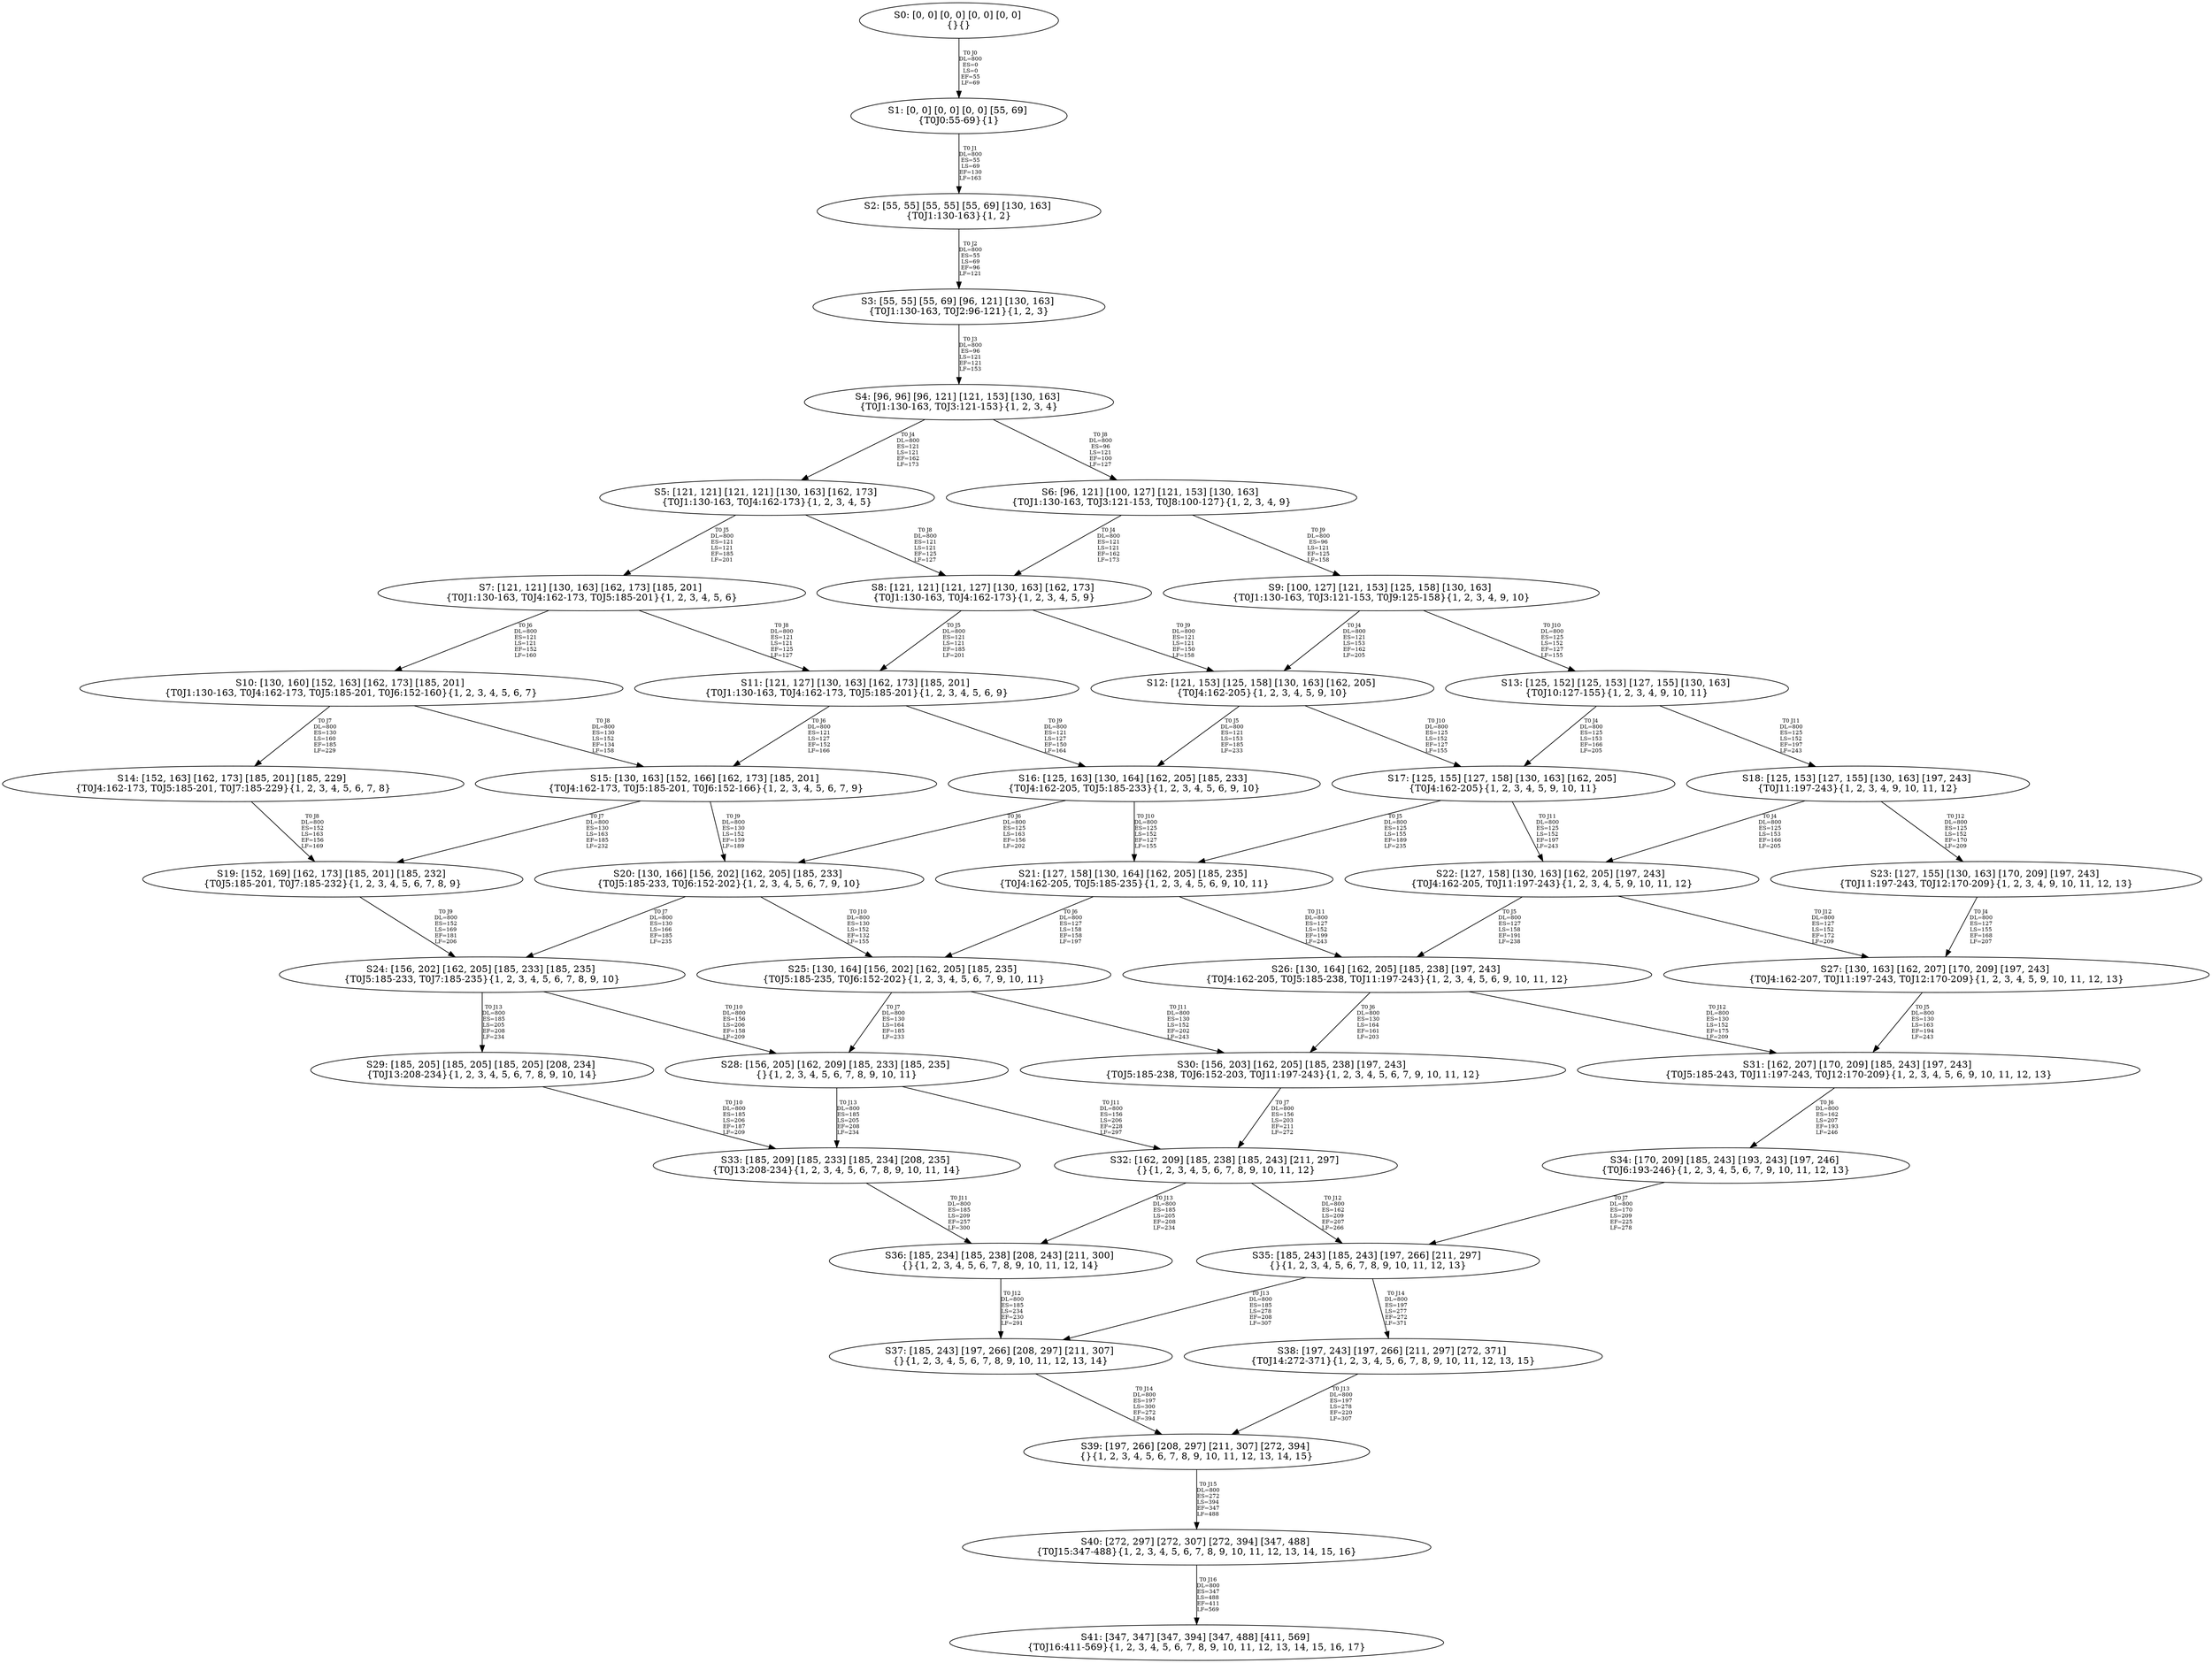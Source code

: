 digraph {
	S0[label="S0: [0, 0] [0, 0] [0, 0] [0, 0] \n{}{}"];
	S1[label="S1: [0, 0] [0, 0] [0, 0] [55, 69] \n{T0J0:55-69}{1}"];
	S2[label="S2: [55, 55] [55, 55] [55, 69] [130, 163] \n{T0J1:130-163}{1, 2}"];
	S3[label="S3: [55, 55] [55, 69] [96, 121] [130, 163] \n{T0J1:130-163, T0J2:96-121}{1, 2, 3}"];
	S4[label="S4: [96, 96] [96, 121] [121, 153] [130, 163] \n{T0J1:130-163, T0J3:121-153}{1, 2, 3, 4}"];
	S5[label="S5: [121, 121] [121, 121] [130, 163] [162, 173] \n{T0J1:130-163, T0J4:162-173}{1, 2, 3, 4, 5}"];
	S6[label="S6: [96, 121] [100, 127] [121, 153] [130, 163] \n{T0J1:130-163, T0J3:121-153, T0J8:100-127}{1, 2, 3, 4, 9}"];
	S7[label="S7: [121, 121] [130, 163] [162, 173] [185, 201] \n{T0J1:130-163, T0J4:162-173, T0J5:185-201}{1, 2, 3, 4, 5, 6}"];
	S8[label="S8: [121, 121] [121, 127] [130, 163] [162, 173] \n{T0J1:130-163, T0J4:162-173}{1, 2, 3, 4, 5, 9}"];
	S9[label="S9: [100, 127] [121, 153] [125, 158] [130, 163] \n{T0J1:130-163, T0J3:121-153, T0J9:125-158}{1, 2, 3, 4, 9, 10}"];
	S10[label="S10: [130, 160] [152, 163] [162, 173] [185, 201] \n{T0J1:130-163, T0J4:162-173, T0J5:185-201, T0J6:152-160}{1, 2, 3, 4, 5, 6, 7}"];
	S11[label="S11: [121, 127] [130, 163] [162, 173] [185, 201] \n{T0J1:130-163, T0J4:162-173, T0J5:185-201}{1, 2, 3, 4, 5, 6, 9}"];
	S12[label="S12: [121, 153] [125, 158] [130, 163] [162, 205] \n{T0J4:162-205}{1, 2, 3, 4, 5, 9, 10}"];
	S13[label="S13: [125, 152] [125, 153] [127, 155] [130, 163] \n{T0J10:127-155}{1, 2, 3, 4, 9, 10, 11}"];
	S14[label="S14: [152, 163] [162, 173] [185, 201] [185, 229] \n{T0J4:162-173, T0J5:185-201, T0J7:185-229}{1, 2, 3, 4, 5, 6, 7, 8}"];
	S15[label="S15: [130, 163] [152, 166] [162, 173] [185, 201] \n{T0J4:162-173, T0J5:185-201, T0J6:152-166}{1, 2, 3, 4, 5, 6, 7, 9}"];
	S16[label="S16: [125, 163] [130, 164] [162, 205] [185, 233] \n{T0J4:162-205, T0J5:185-233}{1, 2, 3, 4, 5, 6, 9, 10}"];
	S17[label="S17: [125, 155] [127, 158] [130, 163] [162, 205] \n{T0J4:162-205}{1, 2, 3, 4, 5, 9, 10, 11}"];
	S18[label="S18: [125, 153] [127, 155] [130, 163] [197, 243] \n{T0J11:197-243}{1, 2, 3, 4, 9, 10, 11, 12}"];
	S19[label="S19: [152, 169] [162, 173] [185, 201] [185, 232] \n{T0J5:185-201, T0J7:185-232}{1, 2, 3, 4, 5, 6, 7, 8, 9}"];
	S20[label="S20: [130, 166] [156, 202] [162, 205] [185, 233] \n{T0J5:185-233, T0J6:152-202}{1, 2, 3, 4, 5, 6, 7, 9, 10}"];
	S21[label="S21: [127, 158] [130, 164] [162, 205] [185, 235] \n{T0J4:162-205, T0J5:185-235}{1, 2, 3, 4, 5, 6, 9, 10, 11}"];
	S22[label="S22: [127, 158] [130, 163] [162, 205] [197, 243] \n{T0J4:162-205, T0J11:197-243}{1, 2, 3, 4, 5, 9, 10, 11, 12}"];
	S23[label="S23: [127, 155] [130, 163] [170, 209] [197, 243] \n{T0J11:197-243, T0J12:170-209}{1, 2, 3, 4, 9, 10, 11, 12, 13}"];
	S24[label="S24: [156, 202] [162, 205] [185, 233] [185, 235] \n{T0J5:185-233, T0J7:185-235}{1, 2, 3, 4, 5, 6, 7, 8, 9, 10}"];
	S25[label="S25: [130, 164] [156, 202] [162, 205] [185, 235] \n{T0J5:185-235, T0J6:152-202}{1, 2, 3, 4, 5, 6, 7, 9, 10, 11}"];
	S26[label="S26: [130, 164] [162, 205] [185, 238] [197, 243] \n{T0J4:162-205, T0J5:185-238, T0J11:197-243}{1, 2, 3, 4, 5, 6, 9, 10, 11, 12}"];
	S27[label="S27: [130, 163] [162, 207] [170, 209] [197, 243] \n{T0J4:162-207, T0J11:197-243, T0J12:170-209}{1, 2, 3, 4, 5, 9, 10, 11, 12, 13}"];
	S28[label="S28: [156, 205] [162, 209] [185, 233] [185, 235] \n{}{1, 2, 3, 4, 5, 6, 7, 8, 9, 10, 11}"];
	S29[label="S29: [185, 205] [185, 205] [185, 205] [208, 234] \n{T0J13:208-234}{1, 2, 3, 4, 5, 6, 7, 8, 9, 10, 14}"];
	S30[label="S30: [156, 203] [162, 205] [185, 238] [197, 243] \n{T0J5:185-238, T0J6:152-203, T0J11:197-243}{1, 2, 3, 4, 5, 6, 7, 9, 10, 11, 12}"];
	S31[label="S31: [162, 207] [170, 209] [185, 243] [197, 243] \n{T0J5:185-243, T0J11:197-243, T0J12:170-209}{1, 2, 3, 4, 5, 6, 9, 10, 11, 12, 13}"];
	S32[label="S32: [162, 209] [185, 238] [185, 243] [211, 297] \n{}{1, 2, 3, 4, 5, 6, 7, 8, 9, 10, 11, 12}"];
	S33[label="S33: [185, 209] [185, 233] [185, 234] [208, 235] \n{T0J13:208-234}{1, 2, 3, 4, 5, 6, 7, 8, 9, 10, 11, 14}"];
	S34[label="S34: [170, 209] [185, 243] [193, 243] [197, 246] \n{T0J6:193-246}{1, 2, 3, 4, 5, 6, 7, 9, 10, 11, 12, 13}"];
	S35[label="S35: [185, 243] [185, 243] [197, 266] [211, 297] \n{}{1, 2, 3, 4, 5, 6, 7, 8, 9, 10, 11, 12, 13}"];
	S36[label="S36: [185, 234] [185, 238] [208, 243] [211, 300] \n{}{1, 2, 3, 4, 5, 6, 7, 8, 9, 10, 11, 12, 14}"];
	S37[label="S37: [185, 243] [197, 266] [208, 297] [211, 307] \n{}{1, 2, 3, 4, 5, 6, 7, 8, 9, 10, 11, 12, 13, 14}"];
	S38[label="S38: [197, 243] [197, 266] [211, 297] [272, 371] \n{T0J14:272-371}{1, 2, 3, 4, 5, 6, 7, 8, 9, 10, 11, 12, 13, 15}"];
	S39[label="S39: [197, 266] [208, 297] [211, 307] [272, 394] \n{}{1, 2, 3, 4, 5, 6, 7, 8, 9, 10, 11, 12, 13, 14, 15}"];
	S40[label="S40: [272, 297] [272, 307] [272, 394] [347, 488] \n{T0J15:347-488}{1, 2, 3, 4, 5, 6, 7, 8, 9, 10, 11, 12, 13, 14, 15, 16}"];
	S41[label="S41: [347, 347] [347, 394] [347, 488] [411, 569] \n{T0J16:411-569}{1, 2, 3, 4, 5, 6, 7, 8, 9, 10, 11, 12, 13, 14, 15, 16, 17}"];
	S0 -> S1[label="T0 J0\nDL=800\nES=0\nLS=0\nEF=55\nLF=69",fontsize=8];
	S1 -> S2[label="T0 J1\nDL=800\nES=55\nLS=69\nEF=130\nLF=163",fontsize=8];
	S2 -> S3[label="T0 J2\nDL=800\nES=55\nLS=69\nEF=96\nLF=121",fontsize=8];
	S3 -> S4[label="T0 J3\nDL=800\nES=96\nLS=121\nEF=121\nLF=153",fontsize=8];
	S4 -> S5[label="T0 J4\nDL=800\nES=121\nLS=121\nEF=162\nLF=173",fontsize=8];
	S4 -> S6[label="T0 J8\nDL=800\nES=96\nLS=121\nEF=100\nLF=127",fontsize=8];
	S5 -> S7[label="T0 J5\nDL=800\nES=121\nLS=121\nEF=185\nLF=201",fontsize=8];
	S5 -> S8[label="T0 J8\nDL=800\nES=121\nLS=121\nEF=125\nLF=127",fontsize=8];
	S6 -> S8[label="T0 J4\nDL=800\nES=121\nLS=121\nEF=162\nLF=173",fontsize=8];
	S6 -> S9[label="T0 J9\nDL=800\nES=96\nLS=121\nEF=125\nLF=158",fontsize=8];
	S7 -> S10[label="T0 J6\nDL=800\nES=121\nLS=121\nEF=152\nLF=160",fontsize=8];
	S7 -> S11[label="T0 J8\nDL=800\nES=121\nLS=121\nEF=125\nLF=127",fontsize=8];
	S8 -> S11[label="T0 J5\nDL=800\nES=121\nLS=121\nEF=185\nLF=201",fontsize=8];
	S8 -> S12[label="T0 J9\nDL=800\nES=121\nLS=121\nEF=150\nLF=158",fontsize=8];
	S9 -> S12[label="T0 J4\nDL=800\nES=121\nLS=153\nEF=162\nLF=205",fontsize=8];
	S9 -> S13[label="T0 J10\nDL=800\nES=125\nLS=152\nEF=127\nLF=155",fontsize=8];
	S10 -> S14[label="T0 J7\nDL=800\nES=130\nLS=160\nEF=185\nLF=229",fontsize=8];
	S10 -> S15[label="T0 J8\nDL=800\nES=130\nLS=152\nEF=134\nLF=158",fontsize=8];
	S11 -> S15[label="T0 J6\nDL=800\nES=121\nLS=127\nEF=152\nLF=166",fontsize=8];
	S11 -> S16[label="T0 J9\nDL=800\nES=121\nLS=127\nEF=150\nLF=164",fontsize=8];
	S12 -> S16[label="T0 J5\nDL=800\nES=121\nLS=153\nEF=185\nLF=233",fontsize=8];
	S12 -> S17[label="T0 J10\nDL=800\nES=125\nLS=152\nEF=127\nLF=155",fontsize=8];
	S13 -> S17[label="T0 J4\nDL=800\nES=125\nLS=153\nEF=166\nLF=205",fontsize=8];
	S13 -> S18[label="T0 J11\nDL=800\nES=125\nLS=152\nEF=197\nLF=243",fontsize=8];
	S14 -> S19[label="T0 J8\nDL=800\nES=152\nLS=163\nEF=156\nLF=169",fontsize=8];
	S15 -> S19[label="T0 J7\nDL=800\nES=130\nLS=163\nEF=185\nLF=232",fontsize=8];
	S15 -> S20[label="T0 J9\nDL=800\nES=130\nLS=152\nEF=159\nLF=189",fontsize=8];
	S16 -> S20[label="T0 J6\nDL=800\nES=125\nLS=163\nEF=156\nLF=202",fontsize=8];
	S16 -> S21[label="T0 J10\nDL=800\nES=125\nLS=152\nEF=127\nLF=155",fontsize=8];
	S17 -> S21[label="T0 J5\nDL=800\nES=125\nLS=155\nEF=189\nLF=235",fontsize=8];
	S17 -> S22[label="T0 J11\nDL=800\nES=125\nLS=152\nEF=197\nLF=243",fontsize=8];
	S18 -> S22[label="T0 J4\nDL=800\nES=125\nLS=153\nEF=166\nLF=205",fontsize=8];
	S18 -> S23[label="T0 J12\nDL=800\nES=125\nLS=152\nEF=170\nLF=209",fontsize=8];
	S19 -> S24[label="T0 J9\nDL=800\nES=152\nLS=169\nEF=181\nLF=206",fontsize=8];
	S20 -> S24[label="T0 J7\nDL=800\nES=130\nLS=166\nEF=185\nLF=235",fontsize=8];
	S20 -> S25[label="T0 J10\nDL=800\nES=130\nLS=152\nEF=132\nLF=155",fontsize=8];
	S21 -> S25[label="T0 J6\nDL=800\nES=127\nLS=158\nEF=158\nLF=197",fontsize=8];
	S21 -> S26[label="T0 J11\nDL=800\nES=127\nLS=152\nEF=199\nLF=243",fontsize=8];
	S22 -> S26[label="T0 J5\nDL=800\nES=127\nLS=158\nEF=191\nLF=238",fontsize=8];
	S22 -> S27[label="T0 J12\nDL=800\nES=127\nLS=152\nEF=172\nLF=209",fontsize=8];
	S23 -> S27[label="T0 J4\nDL=800\nES=127\nLS=155\nEF=168\nLF=207",fontsize=8];
	S24 -> S28[label="T0 J10\nDL=800\nES=156\nLS=206\nEF=158\nLF=209",fontsize=8];
	S24 -> S29[label="T0 J13\nDL=800\nES=185\nLS=205\nEF=208\nLF=234",fontsize=8];
	S25 -> S28[label="T0 J7\nDL=800\nES=130\nLS=164\nEF=185\nLF=233",fontsize=8];
	S25 -> S30[label="T0 J11\nDL=800\nES=130\nLS=152\nEF=202\nLF=243",fontsize=8];
	S26 -> S30[label="T0 J6\nDL=800\nES=130\nLS=164\nEF=161\nLF=203",fontsize=8];
	S26 -> S31[label="T0 J12\nDL=800\nES=130\nLS=152\nEF=175\nLF=209",fontsize=8];
	S27 -> S31[label="T0 J5\nDL=800\nES=130\nLS=163\nEF=194\nLF=243",fontsize=8];
	S28 -> S32[label="T0 J11\nDL=800\nES=156\nLS=206\nEF=228\nLF=297",fontsize=8];
	S28 -> S33[label="T0 J13\nDL=800\nES=185\nLS=205\nEF=208\nLF=234",fontsize=8];
	S29 -> S33[label="T0 J10\nDL=800\nES=185\nLS=206\nEF=187\nLF=209",fontsize=8];
	S30 -> S32[label="T0 J7\nDL=800\nES=156\nLS=203\nEF=211\nLF=272",fontsize=8];
	S31 -> S34[label="T0 J6\nDL=800\nES=162\nLS=207\nEF=193\nLF=246",fontsize=8];
	S32 -> S35[label="T0 J12\nDL=800\nES=162\nLS=209\nEF=207\nLF=266",fontsize=8];
	S32 -> S36[label="T0 J13\nDL=800\nES=185\nLS=205\nEF=208\nLF=234",fontsize=8];
	S33 -> S36[label="T0 J11\nDL=800\nES=185\nLS=209\nEF=257\nLF=300",fontsize=8];
	S34 -> S35[label="T0 J7\nDL=800\nES=170\nLS=209\nEF=225\nLF=278",fontsize=8];
	S35 -> S37[label="T0 J13\nDL=800\nES=185\nLS=278\nEF=208\nLF=307",fontsize=8];
	S35 -> S38[label="T0 J14\nDL=800\nES=197\nLS=277\nEF=272\nLF=371",fontsize=8];
	S36 -> S37[label="T0 J12\nDL=800\nES=185\nLS=234\nEF=230\nLF=291",fontsize=8];
	S37 -> S39[label="T0 J14\nDL=800\nES=197\nLS=300\nEF=272\nLF=394",fontsize=8];
	S38 -> S39[label="T0 J13\nDL=800\nES=197\nLS=278\nEF=220\nLF=307",fontsize=8];
	S39 -> S40[label="T0 J15\nDL=800\nES=272\nLS=394\nEF=347\nLF=488",fontsize=8];
	S40 -> S41[label="T0 J16\nDL=800\nES=347\nLS=488\nEF=411\nLF=569",fontsize=8];
}
